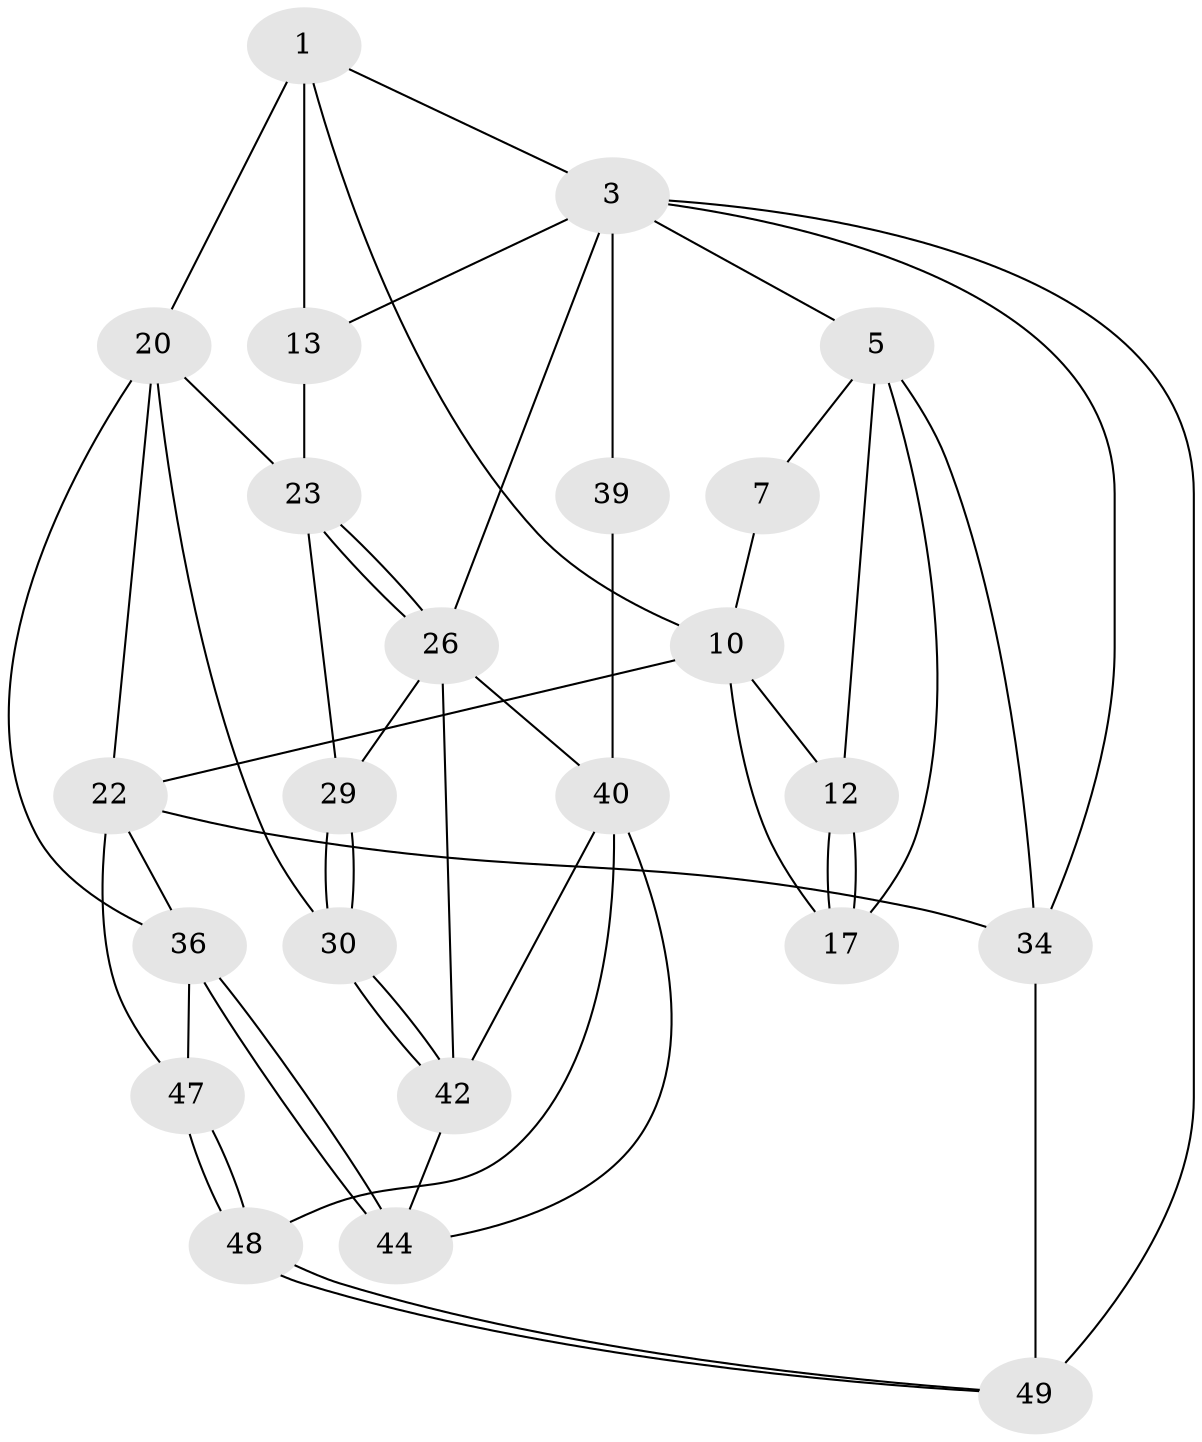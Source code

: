 // original degree distribution, {3: 0.034482758620689655, 5: 0.5862068965517241, 4: 0.20689655172413793, 6: 0.1724137931034483}
// Generated by graph-tools (version 1.1) at 2025/21/03/04/25 18:21:10]
// undirected, 23 vertices, 51 edges
graph export_dot {
graph [start="1"]
  node [color=gray90,style=filled];
  1 [pos="+0.627751658860198+0",super="+2+8"];
  3 [pos="+1+0",super="+4+15+45"];
  5 [pos="+0+0",super="+6+18"];
  7 [pos="+0.4460031259229832+0"];
  10 [pos="+0.4963322042444122+0.14852336548332085",super="+11+19"];
  12 [pos="+0.2949236526466268+0.1361770207814283"];
  13 [pos="+0.893420020547551+0.019033740458640563",super="+14"];
  17 [pos="+0.2697228874591427+0.3400295915769339"];
  20 [pos="+0.5685924071975678+0.29345541098450384",super="+25+21"];
  22 [pos="+0.34264754284473115+0.39176896561386587",super="+32"];
  23 [pos="+0.7732706454200297+0.32748419823351327",super="+24"];
  26 [pos="+0.9244122143324255+0.4116075784004632",super="+31"];
  29 [pos="+0.6550783210678548+0.5375208295312384"];
  30 [pos="+0.5794936386172522+0.5748041576907902"];
  34 [pos="+0+0.4849223055667179",super="+35"];
  36 [pos="+0.36815453902210205+0.7116704879047783",super="+37"];
  39 [pos="+0.821515706490612+0.7132413023569246",super="+56"];
  40 [pos="+0.8198062708546464+0.7123267757685622",super="+51"];
  42 [pos="+0.5911053423915666+0.6235297371745813",super="+43"];
  44 [pos="+0.3756688106597601+0.719862929958064",super="+54"];
  47 [pos="+0+1"];
  48 [pos="+0+1"];
  49 [pos="+0+1"];
  1 -- 3;
  1 -- 13 [weight=2];
  1 -- 10;
  1 -- 20;
  3 -- 49 [weight=2];
  3 -- 5;
  3 -- 34;
  3 -- 39 [weight=2];
  3 -- 26;
  3 -- 13;
  5 -- 12;
  5 -- 7;
  5 -- 17;
  5 -- 34;
  7 -- 10;
  10 -- 12;
  10 -- 17;
  10 -- 22;
  12 -- 17;
  12 -- 17;
  13 -- 23;
  20 -- 36;
  20 -- 30;
  20 -- 23;
  20 -- 22;
  22 -- 34;
  22 -- 36 [weight=2];
  22 -- 47;
  23 -- 26;
  23 -- 26;
  23 -- 29;
  26 -- 40;
  26 -- 42;
  26 -- 29;
  29 -- 30;
  29 -- 30;
  30 -- 42;
  30 -- 42;
  34 -- 49;
  36 -- 44 [weight=2];
  36 -- 44;
  36 -- 47;
  39 -- 40 [weight=2];
  40 -- 48;
  40 -- 42;
  40 -- 44;
  42 -- 44;
  47 -- 48;
  47 -- 48;
  48 -- 49;
  48 -- 49;
}
